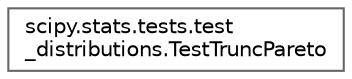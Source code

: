 digraph "Graphical Class Hierarchy"
{
 // LATEX_PDF_SIZE
  bgcolor="transparent";
  edge [fontname=Helvetica,fontsize=10,labelfontname=Helvetica,labelfontsize=10];
  node [fontname=Helvetica,fontsize=10,shape=box,height=0.2,width=0.4];
  rankdir="LR";
  Node0 [id="Node000000",label="scipy.stats.tests.test\l_distributions.TestTruncPareto",height=0.2,width=0.4,color="grey40", fillcolor="white", style="filled",URL="$da/d6f/classscipy_1_1stats_1_1tests_1_1test__distributions_1_1TestTruncPareto.html",tooltip=" "];
}
